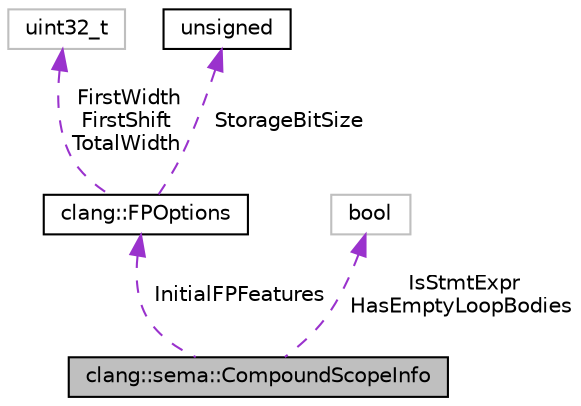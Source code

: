 digraph "clang::sema::CompoundScopeInfo"
{
 // LATEX_PDF_SIZE
  bgcolor="transparent";
  edge [fontname="Helvetica",fontsize="10",labelfontname="Helvetica",labelfontsize="10"];
  node [fontname="Helvetica",fontsize="10",shape=record];
  Node1 [label="clang::sema::CompoundScopeInfo",height=0.2,width=0.4,color="black", fillcolor="grey75", style="filled", fontcolor="black",tooltip="Contains information about the compound statement currently being parsed."];
  Node2 -> Node1 [dir="back",color="darkorchid3",fontsize="10",style="dashed",label=" InitialFPFeatures" ,fontname="Helvetica"];
  Node2 [label="clang::FPOptions",height=0.2,width=0.4,color="black",URL="$classclang_1_1FPOptions.html",tooltip=" "];
  Node3 -> Node2 [dir="back",color="darkorchid3",fontsize="10",style="dashed",label=" FirstWidth\nFirstShift\nTotalWidth" ,fontname="Helvetica"];
  Node3 [label="uint32_t",height=0.2,width=0.4,color="grey75",tooltip=" "];
  Node4 -> Node2 [dir="back",color="darkorchid3",fontsize="10",style="dashed",label=" StorageBitSize" ,fontname="Helvetica"];
  Node4 [label="unsigned",height=0.2,width=0.4,color="black",URL="$classunsigned.html",tooltip=" "];
  Node5 -> Node1 [dir="back",color="darkorchid3",fontsize="10",style="dashed",label=" IsStmtExpr\nHasEmptyLoopBodies" ,fontname="Helvetica"];
  Node5 [label="bool",height=0.2,width=0.4,color="grey75",tooltip=" "];
}
